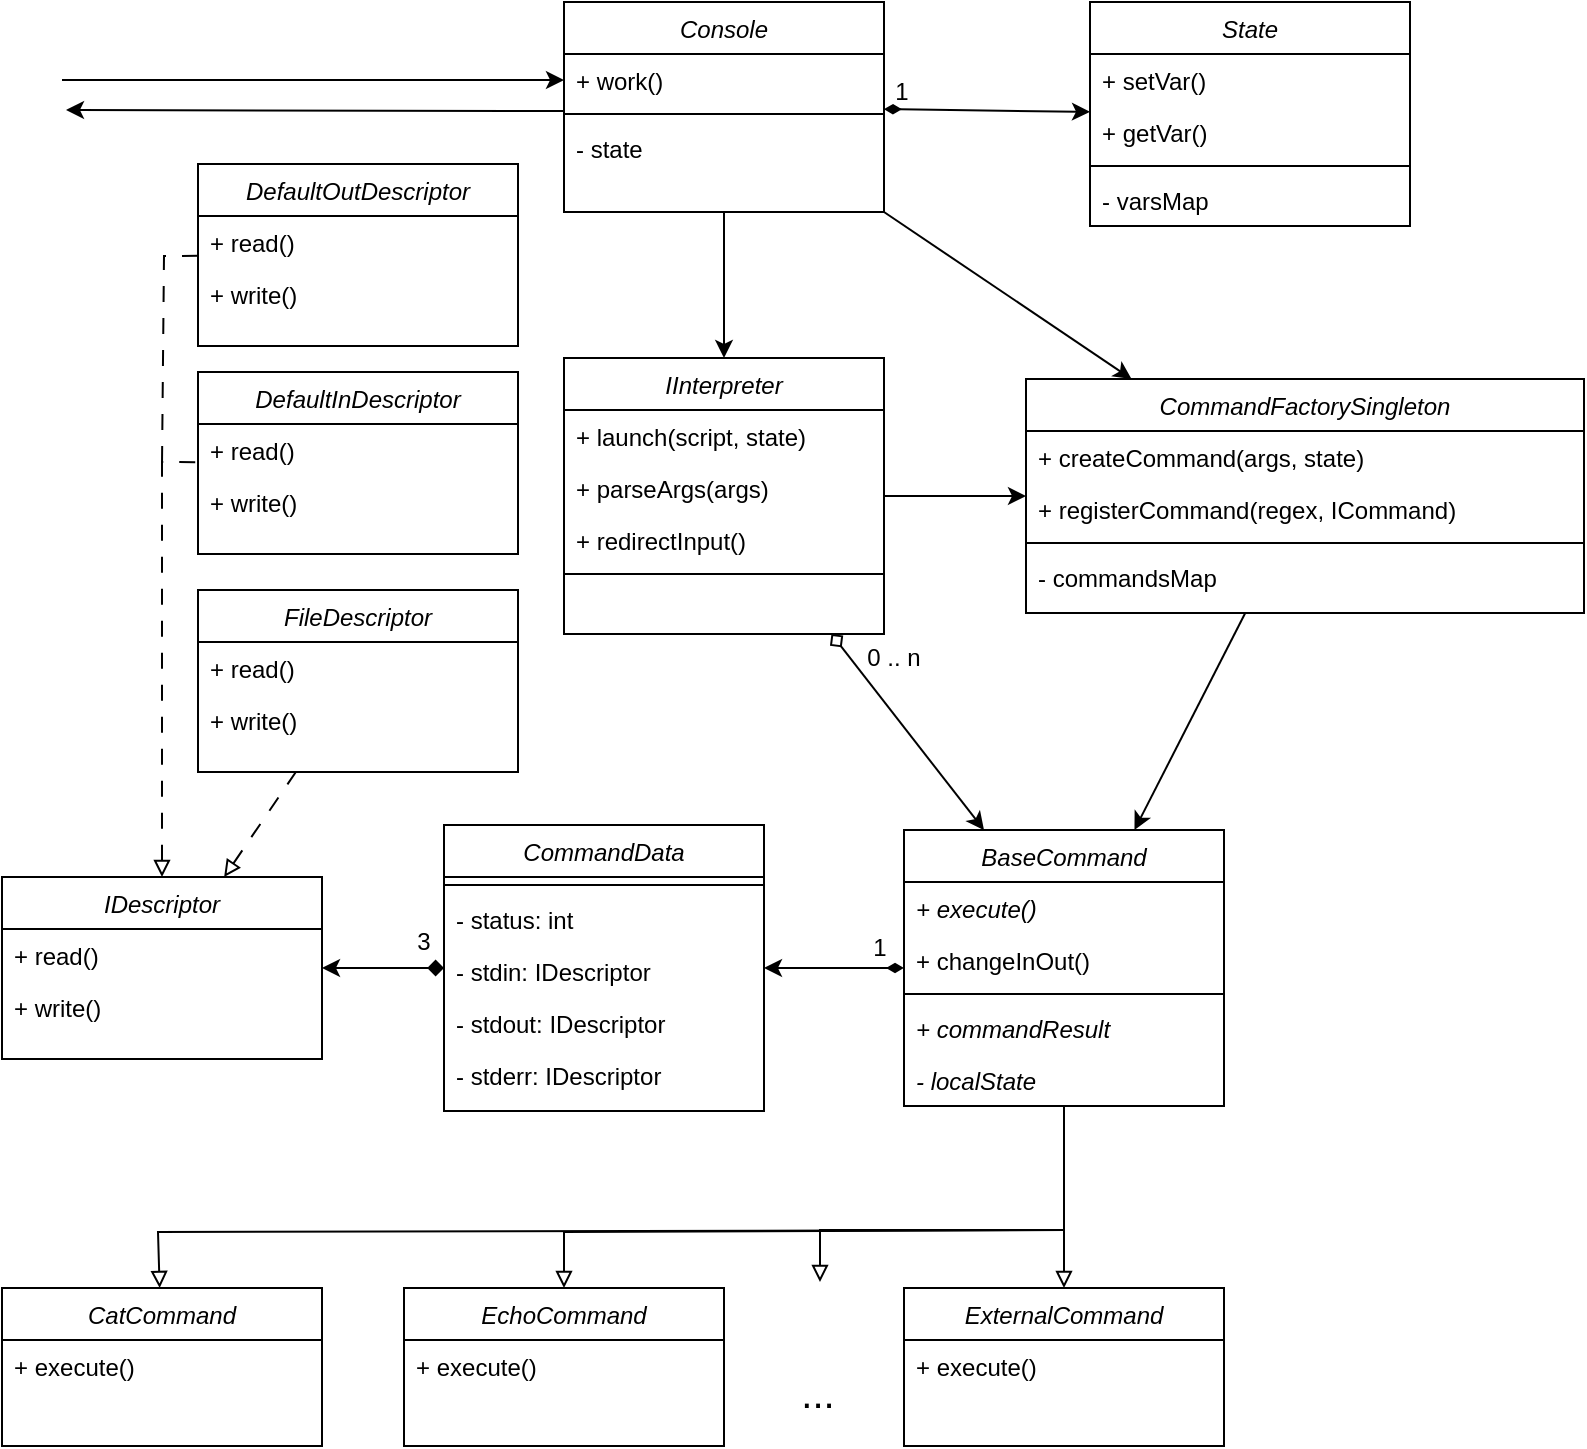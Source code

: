 <mxfile version="23.1.5" type="device">
  <diagram id="C5RBs43oDa-KdzZeNtuy" name="Page-1">
    <mxGraphModel dx="913" dy="500" grid="0" gridSize="10" guides="1" tooltips="1" connect="1" arrows="1" fold="1" page="1" pageScale="1" pageWidth="827" pageHeight="1169" math="0" shadow="0">
      <root>
        <mxCell id="WIyWlLk6GJQsqaUBKTNV-0" />
        <mxCell id="WIyWlLk6GJQsqaUBKTNV-1" parent="WIyWlLk6GJQsqaUBKTNV-0" />
        <mxCell id="zkfFHV4jXpPFQw0GAbJ--0" value="BaseCommand" style="swimlane;fontStyle=2;align=center;verticalAlign=top;childLayout=stackLayout;horizontal=1;startSize=26;horizontalStack=0;resizeParent=1;resizeLast=0;collapsible=1;marginBottom=0;rounded=0;shadow=0;strokeWidth=1;" parent="WIyWlLk6GJQsqaUBKTNV-1" vertex="1">
          <mxGeometry x="470" y="461" width="160" height="138" as="geometry">
            <mxRectangle x="230" y="140" width="160" height="26" as="alternateBounds" />
          </mxGeometry>
        </mxCell>
        <mxCell id="zkfFHV4jXpPFQw0GAbJ--2" value="+ execute()" style="text;align=left;verticalAlign=top;spacingLeft=4;spacingRight=4;overflow=hidden;rotatable=0;points=[[0,0.5],[1,0.5]];portConstraint=eastwest;rounded=0;shadow=0;html=0;fontStyle=2" parent="zkfFHV4jXpPFQw0GAbJ--0" vertex="1">
          <mxGeometry y="26" width="160" height="26" as="geometry" />
        </mxCell>
        <mxCell id="WZWRZXYWqSX5vDIlI42t-1" value="+ changeInOut()" style="text;align=left;verticalAlign=top;spacingLeft=4;spacingRight=4;overflow=hidden;rotatable=0;points=[[0,0.5],[1,0.5]];portConstraint=eastwest;rounded=0;shadow=0;html=0;fontStyle=0" parent="zkfFHV4jXpPFQw0GAbJ--0" vertex="1">
          <mxGeometry y="52" width="160" height="26" as="geometry" />
        </mxCell>
        <mxCell id="1uXMtI8XgvngdBJVZuf0-26" value="" style="line;html=1;strokeWidth=1;align=left;verticalAlign=middle;spacingTop=-1;spacingLeft=3;spacingRight=3;rotatable=0;labelPosition=right;points=[];portConstraint=eastwest;" parent="zkfFHV4jXpPFQw0GAbJ--0" vertex="1">
          <mxGeometry y="78" width="160" height="8" as="geometry" />
        </mxCell>
        <mxCell id="1uXMtI8XgvngdBJVZuf0-27" value="+ commandResult" style="text;align=left;verticalAlign=top;spacingLeft=4;spacingRight=4;overflow=hidden;rotatable=0;points=[[0,0.5],[1,0.5]];portConstraint=eastwest;rounded=0;shadow=0;html=0;fontStyle=2" parent="zkfFHV4jXpPFQw0GAbJ--0" vertex="1">
          <mxGeometry y="86" width="160" height="26" as="geometry" />
        </mxCell>
        <mxCell id="1uXMtI8XgvngdBJVZuf0-28" value="- localState" style="text;align=left;verticalAlign=top;spacingLeft=4;spacingRight=4;overflow=hidden;rotatable=0;points=[[0,0.5],[1,0.5]];portConstraint=eastwest;rounded=0;shadow=0;html=0;fontStyle=2" parent="zkfFHV4jXpPFQw0GAbJ--0" vertex="1">
          <mxGeometry y="112" width="160" height="26" as="geometry" />
        </mxCell>
        <mxCell id="6_Vy6sUmghM5lQhLNh6Q-1" value="CatCommand" style="swimlane;fontStyle=2;align=center;verticalAlign=top;childLayout=stackLayout;horizontal=1;startSize=26;horizontalStack=0;resizeParent=1;resizeLast=0;collapsible=1;marginBottom=0;rounded=0;shadow=0;strokeWidth=1;" parent="WIyWlLk6GJQsqaUBKTNV-1" vertex="1">
          <mxGeometry x="19" y="690" width="160" height="79" as="geometry">
            <mxRectangle x="230" y="140" width="160" height="26" as="alternateBounds" />
          </mxGeometry>
        </mxCell>
        <mxCell id="6_Vy6sUmghM5lQhLNh6Q-2" value="+ execute()" style="text;align=left;verticalAlign=top;spacingLeft=4;spacingRight=4;overflow=hidden;rotatable=0;points=[[0,0.5],[1,0.5]];portConstraint=eastwest;rounded=0;shadow=0;html=0;" parent="6_Vy6sUmghM5lQhLNh6Q-1" vertex="1">
          <mxGeometry y="26" width="160" height="26" as="geometry" />
        </mxCell>
        <mxCell id="6_Vy6sUmghM5lQhLNh6Q-5" value="CommandData" style="swimlane;fontStyle=2;align=center;verticalAlign=top;childLayout=stackLayout;horizontal=1;startSize=26;horizontalStack=0;resizeParent=1;resizeLast=0;collapsible=1;marginBottom=0;rounded=0;shadow=0;strokeWidth=1;" parent="WIyWlLk6GJQsqaUBKTNV-1" vertex="1">
          <mxGeometry x="240" y="458.5" width="160" height="143" as="geometry">
            <mxRectangle x="230" y="140" width="160" height="26" as="alternateBounds" />
          </mxGeometry>
        </mxCell>
        <mxCell id="1uXMtI8XgvngdBJVZuf0-3" value="" style="line;html=1;strokeWidth=1;align=left;verticalAlign=middle;spacingTop=-1;spacingLeft=3;spacingRight=3;rotatable=0;labelPosition=right;points=[];portConstraint=eastwest;" parent="6_Vy6sUmghM5lQhLNh6Q-5" vertex="1">
          <mxGeometry y="26" width="160" height="8" as="geometry" />
        </mxCell>
        <mxCell id="1uXMtI8XgvngdBJVZuf0-24" value="- status: int" style="text;align=left;verticalAlign=top;spacingLeft=4;spacingRight=4;overflow=hidden;rotatable=0;points=[[0,0.5],[1,0.5]];portConstraint=eastwest;rounded=0;shadow=0;html=0;" parent="6_Vy6sUmghM5lQhLNh6Q-5" vertex="1">
          <mxGeometry y="34" width="160" height="26" as="geometry" />
        </mxCell>
        <mxCell id="5J-FqMKIfgJVOeT2HeGt-13" value="- stdin: IDescriptor" style="text;align=left;verticalAlign=top;spacingLeft=4;spacingRight=4;overflow=hidden;rotatable=0;points=[[0,0.5],[1,0.5]];portConstraint=eastwest;rounded=0;shadow=0;html=0;" parent="6_Vy6sUmghM5lQhLNh6Q-5" vertex="1">
          <mxGeometry y="60" width="160" height="26" as="geometry" />
        </mxCell>
        <mxCell id="5J-FqMKIfgJVOeT2HeGt-12" value="- stdout: IDescriptor" style="text;align=left;verticalAlign=top;spacingLeft=4;spacingRight=4;overflow=hidden;rotatable=0;points=[[0,0.5],[1,0.5]];portConstraint=eastwest;rounded=0;shadow=0;html=0;" parent="6_Vy6sUmghM5lQhLNh6Q-5" vertex="1">
          <mxGeometry y="86" width="160" height="26" as="geometry" />
        </mxCell>
        <mxCell id="5J-FqMKIfgJVOeT2HeGt-11" value="- stderr: IDescriptor" style="text;align=left;verticalAlign=top;spacingLeft=4;spacingRight=4;overflow=hidden;rotatable=0;points=[[0,0.5],[1,0.5]];portConstraint=eastwest;rounded=0;shadow=0;html=0;" parent="6_Vy6sUmghM5lQhLNh6Q-5" vertex="1">
          <mxGeometry y="112" width="160" height="26" as="geometry" />
        </mxCell>
        <mxCell id="6_Vy6sUmghM5lQhLNh6Q-13" value="&lt;font style=&quot;font-size: 20px;&quot;&gt;...&lt;/font&gt;" style="text;html=1;align=center;verticalAlign=middle;whiteSpace=wrap;rounded=0;" parent="WIyWlLk6GJQsqaUBKTNV-1" vertex="1">
          <mxGeometry x="397" y="727" width="60" height="30" as="geometry" />
        </mxCell>
        <mxCell id="6_Vy6sUmghM5lQhLNh6Q-21" value="EchoCommand" style="swimlane;fontStyle=2;align=center;verticalAlign=top;childLayout=stackLayout;horizontal=1;startSize=26;horizontalStack=0;resizeParent=1;resizeLast=0;collapsible=1;marginBottom=0;rounded=0;shadow=0;strokeWidth=1;" parent="WIyWlLk6GJQsqaUBKTNV-1" vertex="1">
          <mxGeometry x="220" y="690" width="160" height="79" as="geometry">
            <mxRectangle x="230" y="140" width="160" height="26" as="alternateBounds" />
          </mxGeometry>
        </mxCell>
        <mxCell id="6_Vy6sUmghM5lQhLNh6Q-22" value="+ execute()" style="text;align=left;verticalAlign=top;spacingLeft=4;spacingRight=4;overflow=hidden;rotatable=0;points=[[0,0.5],[1,0.5]];portConstraint=eastwest;rounded=0;shadow=0;html=0;" parent="6_Vy6sUmghM5lQhLNh6Q-21" vertex="1">
          <mxGeometry y="26" width="160" height="26" as="geometry" />
        </mxCell>
        <mxCell id="1uXMtI8XgvngdBJVZuf0-8" value="IInterpreter" style="swimlane;fontStyle=2;align=center;verticalAlign=top;childLayout=stackLayout;horizontal=1;startSize=26;horizontalStack=0;resizeParent=1;resizeLast=0;collapsible=1;marginBottom=0;rounded=0;shadow=0;strokeWidth=1;" parent="WIyWlLk6GJQsqaUBKTNV-1" vertex="1">
          <mxGeometry x="300" y="225" width="160" height="138" as="geometry">
            <mxRectangle x="230" y="140" width="160" height="26" as="alternateBounds" />
          </mxGeometry>
        </mxCell>
        <mxCell id="1uXMtI8XgvngdBJVZuf0-9" value="+ launch(script, state)" style="text;align=left;verticalAlign=top;spacingLeft=4;spacingRight=4;overflow=hidden;rotatable=0;points=[[0,0.5],[1,0.5]];portConstraint=eastwest;rounded=0;shadow=0;html=0;" parent="1uXMtI8XgvngdBJVZuf0-8" vertex="1">
          <mxGeometry y="26" width="160" height="26" as="geometry" />
        </mxCell>
        <mxCell id="5J-FqMKIfgJVOeT2HeGt-10" value="+ parseArgs(args)" style="text;align=left;verticalAlign=top;spacingLeft=4;spacingRight=4;overflow=hidden;rotatable=0;points=[[0,0.5],[1,0.5]];portConstraint=eastwest;rounded=0;shadow=0;html=0;" parent="1uXMtI8XgvngdBJVZuf0-8" vertex="1">
          <mxGeometry y="52" width="160" height="26" as="geometry" />
        </mxCell>
        <mxCell id="t6lkYVPtwxS56PohmPW0-7" value="+ redirectInput()" style="text;align=left;verticalAlign=top;spacingLeft=4;spacingRight=4;overflow=hidden;rotatable=0;points=[[0,0.5],[1,0.5]];portConstraint=eastwest;rounded=0;shadow=0;html=0;" vertex="1" parent="1uXMtI8XgvngdBJVZuf0-8">
          <mxGeometry y="78" width="160" height="26" as="geometry" />
        </mxCell>
        <mxCell id="1uXMtI8XgvngdBJVZuf0-10" value="" style="line;html=1;strokeWidth=1;align=left;verticalAlign=middle;spacingTop=-1;spacingLeft=3;spacingRight=3;rotatable=0;labelPosition=right;points=[];portConstraint=eastwest;" parent="1uXMtI8XgvngdBJVZuf0-8" vertex="1">
          <mxGeometry y="104" width="160" height="8" as="geometry" />
        </mxCell>
        <mxCell id="1uXMtI8XgvngdBJVZuf0-14" value="CommandFactorySingleton" style="swimlane;fontStyle=2;align=center;verticalAlign=top;childLayout=stackLayout;horizontal=1;startSize=26;horizontalStack=0;resizeParent=1;resizeLast=0;collapsible=1;marginBottom=0;rounded=0;shadow=0;strokeWidth=1;" parent="WIyWlLk6GJQsqaUBKTNV-1" vertex="1">
          <mxGeometry x="531" y="235.5" width="279" height="117" as="geometry">
            <mxRectangle x="230" y="140" width="160" height="26" as="alternateBounds" />
          </mxGeometry>
        </mxCell>
        <mxCell id="1uXMtI8XgvngdBJVZuf0-15" value="+ createCommand(args, state)" style="text;align=left;verticalAlign=top;spacingLeft=4;spacingRight=4;overflow=hidden;rotatable=0;points=[[0,0.5],[1,0.5]];portConstraint=eastwest;rounded=0;shadow=0;html=0;" parent="1uXMtI8XgvngdBJVZuf0-14" vertex="1">
          <mxGeometry y="26" width="279" height="26" as="geometry" />
        </mxCell>
        <mxCell id="5J-FqMKIfgJVOeT2HeGt-6" value="+ registerCommand(regex, ICommand)" style="text;align=left;verticalAlign=top;spacingLeft=4;spacingRight=4;overflow=hidden;rotatable=0;points=[[0,0.5],[1,0.5]];portConstraint=eastwest;rounded=0;shadow=0;html=0;" parent="1uXMtI8XgvngdBJVZuf0-14" vertex="1">
          <mxGeometry y="52" width="279" height="26" as="geometry" />
        </mxCell>
        <mxCell id="1uXMtI8XgvngdBJVZuf0-16" value="" style="line;html=1;strokeWidth=1;align=left;verticalAlign=middle;spacingTop=-1;spacingLeft=3;spacingRight=3;rotatable=0;labelPosition=right;points=[];portConstraint=eastwest;" parent="1uXMtI8XgvngdBJVZuf0-14" vertex="1">
          <mxGeometry y="78" width="279" height="8" as="geometry" />
        </mxCell>
        <mxCell id="1uXMtI8XgvngdBJVZuf0-18" value="- commandsMap" style="text;align=left;verticalAlign=top;spacingLeft=4;spacingRight=4;overflow=hidden;rotatable=0;points=[[0,0.5],[1,0.5]];portConstraint=eastwest;rounded=0;shadow=0;html=0;" parent="1uXMtI8XgvngdBJVZuf0-14" vertex="1">
          <mxGeometry y="86" width="279" height="26" as="geometry" />
        </mxCell>
        <mxCell id="1uXMtI8XgvngdBJVZuf0-19" value="ExternalCommand" style="swimlane;fontStyle=2;align=center;verticalAlign=top;childLayout=stackLayout;horizontal=1;startSize=26;horizontalStack=0;resizeParent=1;resizeLast=0;collapsible=1;marginBottom=0;rounded=0;shadow=0;strokeWidth=1;" parent="WIyWlLk6GJQsqaUBKTNV-1" vertex="1">
          <mxGeometry x="470" y="690" width="160" height="79" as="geometry">
            <mxRectangle x="230" y="140" width="160" height="26" as="alternateBounds" />
          </mxGeometry>
        </mxCell>
        <mxCell id="1uXMtI8XgvngdBJVZuf0-20" value="+ execute()" style="text;align=left;verticalAlign=top;spacingLeft=4;spacingRight=4;overflow=hidden;rotatable=0;points=[[0,0.5],[1,0.5]];portConstraint=eastwest;rounded=0;shadow=0;html=0;" parent="1uXMtI8XgvngdBJVZuf0-19" vertex="1">
          <mxGeometry y="26" width="160" height="26" as="geometry" />
        </mxCell>
        <mxCell id="1uXMtI8XgvngdBJVZuf0-31" value="Console" style="swimlane;fontStyle=2;align=center;verticalAlign=top;childLayout=stackLayout;horizontal=1;startSize=26;horizontalStack=0;resizeParent=1;resizeLast=0;collapsible=1;marginBottom=0;rounded=0;shadow=0;strokeWidth=1;" parent="WIyWlLk6GJQsqaUBKTNV-1" vertex="1">
          <mxGeometry x="300" y="47" width="160" height="105" as="geometry">
            <mxRectangle x="230" y="140" width="160" height="26" as="alternateBounds" />
          </mxGeometry>
        </mxCell>
        <mxCell id="jsXJTZRd0UR-8mTLTAYB-17" value="+ work()" style="text;align=left;verticalAlign=top;spacingLeft=4;spacingRight=4;overflow=hidden;rotatable=0;points=[[0,0.5],[1,0.5]];portConstraint=eastwest;rounded=0;shadow=0;html=0;" parent="1uXMtI8XgvngdBJVZuf0-31" vertex="1">
          <mxGeometry y="26" width="160" height="26" as="geometry" />
        </mxCell>
        <mxCell id="1uXMtI8XgvngdBJVZuf0-33" value="" style="line;html=1;strokeWidth=1;align=left;verticalAlign=middle;spacingTop=-1;spacingLeft=3;spacingRight=3;rotatable=0;labelPosition=right;points=[];portConstraint=eastwest;" parent="1uXMtI8XgvngdBJVZuf0-31" vertex="1">
          <mxGeometry y="52" width="160" height="8" as="geometry" />
        </mxCell>
        <mxCell id="5J-FqMKIfgJVOeT2HeGt-9" value="- state" style="text;align=left;verticalAlign=top;spacingLeft=4;spacingRight=4;overflow=hidden;rotatable=0;points=[[0,0.5],[1,0.5]];portConstraint=eastwest;rounded=0;shadow=0;html=0;" parent="1uXMtI8XgvngdBJVZuf0-31" vertex="1">
          <mxGeometry y="60" width="160" height="26" as="geometry" />
        </mxCell>
        <mxCell id="jsXJTZRd0UR-8mTLTAYB-3" value="" style="endArrow=classic;html=1;rounded=0;startArrow=diamondThin;startFill=1;" parent="WIyWlLk6GJQsqaUBKTNV-1" source="zkfFHV4jXpPFQw0GAbJ--0" target="6_Vy6sUmghM5lQhLNh6Q-5" edge="1">
          <mxGeometry width="50" height="50" relative="1" as="geometry">
            <mxPoint x="392" y="619" as="sourcePoint" />
            <mxPoint x="442" y="569" as="targetPoint" />
          </mxGeometry>
        </mxCell>
        <mxCell id="jsXJTZRd0UR-8mTLTAYB-4" value="1" style="text;html=1;align=center;verticalAlign=middle;whiteSpace=wrap;rounded=0;" parent="WIyWlLk6GJQsqaUBKTNV-1" vertex="1">
          <mxGeometry x="428" y="505" width="60" height="30" as="geometry" />
        </mxCell>
        <mxCell id="jsXJTZRd0UR-8mTLTAYB-6" value="" style="endArrow=block;html=1;rounded=0;endFill=0;" parent="WIyWlLk6GJQsqaUBKTNV-1" source="zkfFHV4jXpPFQw0GAbJ--0" target="6_Vy6sUmghM5lQhLNh6Q-1" edge="1">
          <mxGeometry width="50" height="50" relative="1" as="geometry">
            <mxPoint x="250" y="550" as="sourcePoint" />
            <mxPoint x="172" y="550" as="targetPoint" />
            <Array as="points">
              <mxPoint x="550" y="661" />
              <mxPoint x="97" y="662" />
            </Array>
          </mxGeometry>
        </mxCell>
        <mxCell id="jsXJTZRd0UR-8mTLTAYB-7" value="" style="endArrow=block;html=1;rounded=0;endFill=0;" parent="WIyWlLk6GJQsqaUBKTNV-1" target="6_Vy6sUmghM5lQhLNh6Q-21" edge="1">
          <mxGeometry width="50" height="50" relative="1" as="geometry">
            <mxPoint x="550" y="599" as="sourcePoint" />
            <mxPoint x="82" y="690" as="targetPoint" />
            <Array as="points">
              <mxPoint x="550" y="661" />
              <mxPoint x="300" y="662" />
            </Array>
          </mxGeometry>
        </mxCell>
        <mxCell id="jsXJTZRd0UR-8mTLTAYB-8" value="" style="endArrow=block;html=1;rounded=0;endFill=0;exitX=0.5;exitY=0.998;exitDx=0;exitDy=0;exitPerimeter=0;" parent="WIyWlLk6GJQsqaUBKTNV-1" source="1uXMtI8XgvngdBJVZuf0-28" edge="1">
          <mxGeometry width="50" height="50" relative="1" as="geometry">
            <mxPoint x="553" y="599" as="sourcePoint" />
            <mxPoint x="428" y="687" as="targetPoint" />
            <Array as="points">
              <mxPoint x="550" y="661" />
              <mxPoint x="428" y="661" />
            </Array>
          </mxGeometry>
        </mxCell>
        <mxCell id="jsXJTZRd0UR-8mTLTAYB-9" value="" style="endArrow=block;html=1;rounded=0;endFill=0;" parent="WIyWlLk6GJQsqaUBKTNV-1" source="zkfFHV4jXpPFQw0GAbJ--0" target="1uXMtI8XgvngdBJVZuf0-19" edge="1">
          <mxGeometry width="50" height="50" relative="1" as="geometry">
            <mxPoint x="558" y="635" as="sourcePoint" />
            <mxPoint x="435" y="697" as="targetPoint" />
            <Array as="points" />
          </mxGeometry>
        </mxCell>
        <mxCell id="jsXJTZRd0UR-8mTLTAYB-12" value="" style="endArrow=classic;html=1;rounded=0;" parent="WIyWlLk6GJQsqaUBKTNV-1" source="1uXMtI8XgvngdBJVZuf0-14" target="zkfFHV4jXpPFQw0GAbJ--0" edge="1">
          <mxGeometry width="50" height="50" relative="1" as="geometry">
            <mxPoint x="324" y="434" as="sourcePoint" />
            <mxPoint x="374" y="384" as="targetPoint" />
            <Array as="points" />
          </mxGeometry>
        </mxCell>
        <mxCell id="jsXJTZRd0UR-8mTLTAYB-13" value="" style="endArrow=classic;html=1;rounded=0;" parent="WIyWlLk6GJQsqaUBKTNV-1" source="1uXMtI8XgvngdBJVZuf0-8" target="1uXMtI8XgvngdBJVZuf0-14" edge="1">
          <mxGeometry width="50" height="50" relative="1" as="geometry">
            <mxPoint x="446" y="311" as="sourcePoint" />
            <mxPoint x="496" y="261" as="targetPoint" />
          </mxGeometry>
        </mxCell>
        <mxCell id="jsXJTZRd0UR-8mTLTAYB-19" value="State" style="swimlane;fontStyle=2;align=center;verticalAlign=top;childLayout=stackLayout;horizontal=1;startSize=26;horizontalStack=0;resizeParent=1;resizeLast=0;collapsible=1;marginBottom=0;rounded=0;shadow=0;strokeWidth=1;" parent="WIyWlLk6GJQsqaUBKTNV-1" vertex="1">
          <mxGeometry x="563" y="47" width="160" height="112" as="geometry">
            <mxRectangle x="230" y="140" width="160" height="26" as="alternateBounds" />
          </mxGeometry>
        </mxCell>
        <mxCell id="jsXJTZRd0UR-8mTLTAYB-20" value="+ setVar()" style="text;align=left;verticalAlign=top;spacingLeft=4;spacingRight=4;overflow=hidden;rotatable=0;points=[[0,0.5],[1,0.5]];portConstraint=eastwest;rounded=0;shadow=0;html=0;" parent="jsXJTZRd0UR-8mTLTAYB-19" vertex="1">
          <mxGeometry y="26" width="160" height="26" as="geometry" />
        </mxCell>
        <mxCell id="jsXJTZRd0UR-8mTLTAYB-28" value="+ getVar()" style="text;align=left;verticalAlign=top;spacingLeft=4;spacingRight=4;overflow=hidden;rotatable=0;points=[[0,0.5],[1,0.5]];portConstraint=eastwest;rounded=0;shadow=0;html=0;" parent="jsXJTZRd0UR-8mTLTAYB-19" vertex="1">
          <mxGeometry y="52" width="160" height="26" as="geometry" />
        </mxCell>
        <mxCell id="jsXJTZRd0UR-8mTLTAYB-26" value="" style="line;html=1;strokeWidth=1;align=left;verticalAlign=middle;spacingTop=-1;spacingLeft=3;spacingRight=3;rotatable=0;labelPosition=right;points=[];portConstraint=eastwest;" parent="jsXJTZRd0UR-8mTLTAYB-19" vertex="1">
          <mxGeometry y="78" width="160" height="8" as="geometry" />
        </mxCell>
        <mxCell id="jsXJTZRd0UR-8mTLTAYB-27" value="- varsMap" style="text;align=left;verticalAlign=top;spacingLeft=4;spacingRight=4;overflow=hidden;rotatable=0;points=[[0,0.5],[1,0.5]];portConstraint=eastwest;rounded=0;shadow=0;html=0;" parent="jsXJTZRd0UR-8mTLTAYB-19" vertex="1">
          <mxGeometry y="86" width="160" height="26" as="geometry" />
        </mxCell>
        <mxCell id="jsXJTZRd0UR-8mTLTAYB-22" value="" style="endArrow=classic;html=1;rounded=0;startArrow=diamondThin;startFill=1;" parent="WIyWlLk6GJQsqaUBKTNV-1" source="1uXMtI8XgvngdBJVZuf0-31" target="jsXJTZRd0UR-8mTLTAYB-19" edge="1">
          <mxGeometry width="50" height="50" relative="1" as="geometry">
            <mxPoint x="310" y="304" as="sourcePoint" />
            <mxPoint x="172" y="304" as="targetPoint" />
            <Array as="points" />
          </mxGeometry>
        </mxCell>
        <mxCell id="jsXJTZRd0UR-8mTLTAYB-23" value="1" style="text;html=1;align=center;verticalAlign=middle;whiteSpace=wrap;rounded=0;" parent="WIyWlLk6GJQsqaUBKTNV-1" vertex="1">
          <mxGeometry x="439" y="77" width="60" height="30" as="geometry" />
        </mxCell>
        <mxCell id="jsXJTZRd0UR-8mTLTAYB-24" value="" style="endArrow=classic;html=1;rounded=0;entryX=0.25;entryY=0;entryDx=0;entryDy=0;startArrow=diamond;startFill=0;" parent="WIyWlLk6GJQsqaUBKTNV-1" source="1uXMtI8XgvngdBJVZuf0-8" target="zkfFHV4jXpPFQw0GAbJ--0" edge="1">
          <mxGeometry width="50" height="50" relative="1" as="geometry">
            <mxPoint x="342" y="341" as="sourcePoint" />
            <mxPoint x="392" y="291" as="targetPoint" />
            <Array as="points" />
          </mxGeometry>
        </mxCell>
        <mxCell id="jsXJTZRd0UR-8mTLTAYB-25" value="" style="endArrow=classic;html=1;rounded=0;" parent="WIyWlLk6GJQsqaUBKTNV-1" source="1uXMtI8XgvngdBJVZuf0-31" target="1uXMtI8XgvngdBJVZuf0-8" edge="1">
          <mxGeometry width="50" height="50" relative="1" as="geometry">
            <mxPoint x="379" y="219" as="sourcePoint" />
            <mxPoint x="429" y="169" as="targetPoint" />
          </mxGeometry>
        </mxCell>
        <mxCell id="5J-FqMKIfgJVOeT2HeGt-8" value="" style="endArrow=classic;html=1;rounded=0;entryX=0;entryY=0.5;entryDx=0;entryDy=0;" parent="WIyWlLk6GJQsqaUBKTNV-1" target="jsXJTZRd0UR-8mTLTAYB-17" edge="1">
          <mxGeometry width="50" height="50" relative="1" as="geometry">
            <mxPoint x="49" y="86" as="sourcePoint" />
            <mxPoint x="432" y="124" as="targetPoint" />
          </mxGeometry>
        </mxCell>
        <mxCell id="5J-FqMKIfgJVOeT2HeGt-14" value="IDescriptor" style="swimlane;fontStyle=2;align=center;verticalAlign=top;childLayout=stackLayout;horizontal=1;startSize=26;horizontalStack=0;resizeParent=1;resizeLast=0;collapsible=1;marginBottom=0;rounded=0;shadow=0;strokeWidth=1;" parent="WIyWlLk6GJQsqaUBKTNV-1" vertex="1">
          <mxGeometry x="19" y="484.5" width="160" height="91" as="geometry">
            <mxRectangle x="230" y="140" width="160" height="26" as="alternateBounds" />
          </mxGeometry>
        </mxCell>
        <mxCell id="5J-FqMKIfgJVOeT2HeGt-15" value="+ read()" style="text;align=left;verticalAlign=top;spacingLeft=4;spacingRight=4;overflow=hidden;rotatable=0;points=[[0,0.5],[1,0.5]];portConstraint=eastwest;rounded=0;shadow=0;html=0;fontStyle=0" parent="5J-FqMKIfgJVOeT2HeGt-14" vertex="1">
          <mxGeometry y="26" width="160" height="26" as="geometry" />
        </mxCell>
        <mxCell id="5J-FqMKIfgJVOeT2HeGt-16" value="+ write()" style="text;align=left;verticalAlign=top;spacingLeft=4;spacingRight=4;overflow=hidden;rotatable=0;points=[[0,0.5],[1,0.5]];portConstraint=eastwest;rounded=0;shadow=0;html=0;fontStyle=0" parent="5J-FqMKIfgJVOeT2HeGt-14" vertex="1">
          <mxGeometry y="52" width="160" height="26" as="geometry" />
        </mxCell>
        <mxCell id="o4lWDs1w_NnW6tR2Tb3u-0" value="" style="endArrow=classic;html=1;rounded=0;startArrow=diamond;startFill=1;" parent="WIyWlLk6GJQsqaUBKTNV-1" source="6_Vy6sUmghM5lQhLNh6Q-5" target="5J-FqMKIfgJVOeT2HeGt-14" edge="1">
          <mxGeometry width="50" height="50" relative="1" as="geometry">
            <mxPoint x="428" y="488" as="sourcePoint" />
            <mxPoint x="478" y="438" as="targetPoint" />
          </mxGeometry>
        </mxCell>
        <mxCell id="o4lWDs1w_NnW6tR2Tb3u-1" value="" style="endArrow=classic;html=1;rounded=0;exitX=-0.002;exitY=1.096;exitDx=0;exitDy=0;exitPerimeter=0;" parent="WIyWlLk6GJQsqaUBKTNV-1" source="jsXJTZRd0UR-8mTLTAYB-17" edge="1">
          <mxGeometry width="50" height="50" relative="1" as="geometry">
            <mxPoint x="324" y="188" as="sourcePoint" />
            <mxPoint x="51" y="101" as="targetPoint" />
          </mxGeometry>
        </mxCell>
        <mxCell id="o4lWDs1w_NnW6tR2Tb3u-8" value="FileDescriptor" style="swimlane;fontStyle=2;align=center;verticalAlign=top;childLayout=stackLayout;horizontal=1;startSize=26;horizontalStack=0;resizeParent=1;resizeLast=0;collapsible=1;marginBottom=0;rounded=0;shadow=0;strokeWidth=1;" parent="WIyWlLk6GJQsqaUBKTNV-1" vertex="1">
          <mxGeometry x="117" y="341" width="160" height="91" as="geometry">
            <mxRectangle x="230" y="140" width="160" height="26" as="alternateBounds" />
          </mxGeometry>
        </mxCell>
        <mxCell id="o4lWDs1w_NnW6tR2Tb3u-9" value="+ read()" style="text;align=left;verticalAlign=top;spacingLeft=4;spacingRight=4;overflow=hidden;rotatable=0;points=[[0,0.5],[1,0.5]];portConstraint=eastwest;rounded=0;shadow=0;html=0;fontStyle=0" parent="o4lWDs1w_NnW6tR2Tb3u-8" vertex="1">
          <mxGeometry y="26" width="160" height="26" as="geometry" />
        </mxCell>
        <mxCell id="o4lWDs1w_NnW6tR2Tb3u-10" value="+ write()" style="text;align=left;verticalAlign=top;spacingLeft=4;spacingRight=4;overflow=hidden;rotatable=0;points=[[0,0.5],[1,0.5]];portConstraint=eastwest;rounded=0;shadow=0;html=0;fontStyle=0" parent="o4lWDs1w_NnW6tR2Tb3u-8" vertex="1">
          <mxGeometry y="52" width="160" height="26" as="geometry" />
        </mxCell>
        <mxCell id="o4lWDs1w_NnW6tR2Tb3u-11" value="DefaultInDescriptor" style="swimlane;fontStyle=2;align=center;verticalAlign=top;childLayout=stackLayout;horizontal=1;startSize=26;horizontalStack=0;resizeParent=1;resizeLast=0;collapsible=1;marginBottom=0;rounded=0;shadow=0;strokeWidth=1;" parent="WIyWlLk6GJQsqaUBKTNV-1" vertex="1">
          <mxGeometry x="117" y="232" width="160" height="91" as="geometry">
            <mxRectangle x="230" y="140" width="160" height="26" as="alternateBounds" />
          </mxGeometry>
        </mxCell>
        <mxCell id="o4lWDs1w_NnW6tR2Tb3u-12" value="+ read()" style="text;align=left;verticalAlign=top;spacingLeft=4;spacingRight=4;overflow=hidden;rotatable=0;points=[[0,0.5],[1,0.5]];portConstraint=eastwest;rounded=0;shadow=0;html=0;fontStyle=0" parent="o4lWDs1w_NnW6tR2Tb3u-11" vertex="1">
          <mxGeometry y="26" width="160" height="26" as="geometry" />
        </mxCell>
        <mxCell id="o4lWDs1w_NnW6tR2Tb3u-13" value="+ write()" style="text;align=left;verticalAlign=top;spacingLeft=4;spacingRight=4;overflow=hidden;rotatable=0;points=[[0,0.5],[1,0.5]];portConstraint=eastwest;rounded=0;shadow=0;html=0;fontStyle=0" parent="o4lWDs1w_NnW6tR2Tb3u-11" vertex="1">
          <mxGeometry y="52" width="160" height="26" as="geometry" />
        </mxCell>
        <mxCell id="o4lWDs1w_NnW6tR2Tb3u-15" value="" style="endArrow=none;html=1;rounded=0;endFill=0;startArrow=block;startFill=0;dashed=1;dashPattern=8 8;" parent="WIyWlLk6GJQsqaUBKTNV-1" source="5J-FqMKIfgJVOeT2HeGt-14" target="o4lWDs1w_NnW6tR2Tb3u-11" edge="1">
          <mxGeometry width="50" height="50" relative="1" as="geometry">
            <mxPoint x="288" y="426" as="sourcePoint" />
            <mxPoint x="338" y="376" as="targetPoint" />
            <Array as="points">
              <mxPoint x="99" y="277" />
            </Array>
          </mxGeometry>
        </mxCell>
        <mxCell id="o4lWDs1w_NnW6tR2Tb3u-17" value="" style="endArrow=none;html=1;rounded=0;endFill=0;startArrow=block;startFill=0;dashed=1;dashPattern=8 8;" parent="WIyWlLk6GJQsqaUBKTNV-1" source="5J-FqMKIfgJVOeT2HeGt-14" target="o4lWDs1w_NnW6tR2Tb3u-8" edge="1">
          <mxGeometry width="50" height="50" relative="1" as="geometry">
            <mxPoint x="81" y="495" as="sourcePoint" />
            <mxPoint x="50" y="446" as="targetPoint" />
          </mxGeometry>
        </mxCell>
        <mxCell id="t6lkYVPtwxS56PohmPW0-1" value="DefaultOutDescriptor" style="swimlane;fontStyle=2;align=center;verticalAlign=top;childLayout=stackLayout;horizontal=1;startSize=26;horizontalStack=0;resizeParent=1;resizeLast=0;collapsible=1;marginBottom=0;rounded=0;shadow=0;strokeWidth=1;" vertex="1" parent="WIyWlLk6GJQsqaUBKTNV-1">
          <mxGeometry x="117" y="128" width="160" height="91" as="geometry">
            <mxRectangle x="230" y="140" width="160" height="26" as="alternateBounds" />
          </mxGeometry>
        </mxCell>
        <mxCell id="t6lkYVPtwxS56PohmPW0-2" value="+ read()" style="text;align=left;verticalAlign=top;spacingLeft=4;spacingRight=4;overflow=hidden;rotatable=0;points=[[0,0.5],[1,0.5]];portConstraint=eastwest;rounded=0;shadow=0;html=0;fontStyle=0" vertex="1" parent="t6lkYVPtwxS56PohmPW0-1">
          <mxGeometry y="26" width="160" height="26" as="geometry" />
        </mxCell>
        <mxCell id="t6lkYVPtwxS56PohmPW0-3" value="+ write()" style="text;align=left;verticalAlign=top;spacingLeft=4;spacingRight=4;overflow=hidden;rotatable=0;points=[[0,0.5],[1,0.5]];portConstraint=eastwest;rounded=0;shadow=0;html=0;fontStyle=0" vertex="1" parent="t6lkYVPtwxS56PohmPW0-1">
          <mxGeometry y="52" width="160" height="26" as="geometry" />
        </mxCell>
        <mxCell id="t6lkYVPtwxS56PohmPW0-4" value="" style="endArrow=none;html=1;rounded=0;endFill=0;dashed=1;dashPattern=8 8;" edge="1" parent="WIyWlLk6GJQsqaUBKTNV-1" source="t6lkYVPtwxS56PohmPW0-1">
          <mxGeometry width="50" height="50" relative="1" as="geometry">
            <mxPoint x="110" y="228" as="sourcePoint" />
            <mxPoint x="99" y="278" as="targetPoint" />
            <Array as="points">
              <mxPoint x="100" y="174" />
            </Array>
          </mxGeometry>
        </mxCell>
        <mxCell id="t6lkYVPtwxS56PohmPW0-5" value="3" style="text;html=1;align=center;verticalAlign=middle;whiteSpace=wrap;rounded=0;" vertex="1" parent="WIyWlLk6GJQsqaUBKTNV-1">
          <mxGeometry x="200" y="502" width="60" height="30" as="geometry" />
        </mxCell>
        <mxCell id="t6lkYVPtwxS56PohmPW0-6" value="" style="endArrow=classic;html=1;rounded=0;exitX=1;exitY=1;exitDx=0;exitDy=0;" edge="1" parent="WIyWlLk6GJQsqaUBKTNV-1" source="1uXMtI8XgvngdBJVZuf0-31" target="1uXMtI8XgvngdBJVZuf0-14">
          <mxGeometry width="50" height="50" relative="1" as="geometry">
            <mxPoint x="488" y="203" as="sourcePoint" />
            <mxPoint x="538" y="153" as="targetPoint" />
            <Array as="points" />
          </mxGeometry>
        </mxCell>
        <mxCell id="t6lkYVPtwxS56PohmPW0-8" value="0 .. n" style="text;html=1;align=center;verticalAlign=middle;whiteSpace=wrap;rounded=0;" vertex="1" parent="WIyWlLk6GJQsqaUBKTNV-1">
          <mxGeometry x="435" y="360" width="60" height="30" as="geometry" />
        </mxCell>
      </root>
    </mxGraphModel>
  </diagram>
</mxfile>
